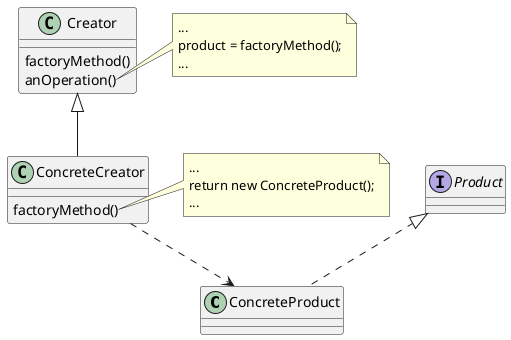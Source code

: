 @startuml
class ConcreteProduct implements Product

class ConcreteCreator extends Creator
Creator : factoryMethod()
Creator : anOperation()
ConcreteCreator : factoryMethod()

ConcreteCreator ..> ConcreteProduct

note right of Creator::anOperation
...
product = factoryMethod();
...
end note

note right of ConcreteCreator::factoryMethod
...
return new ConcreteProduct();
...
end note
@enduml